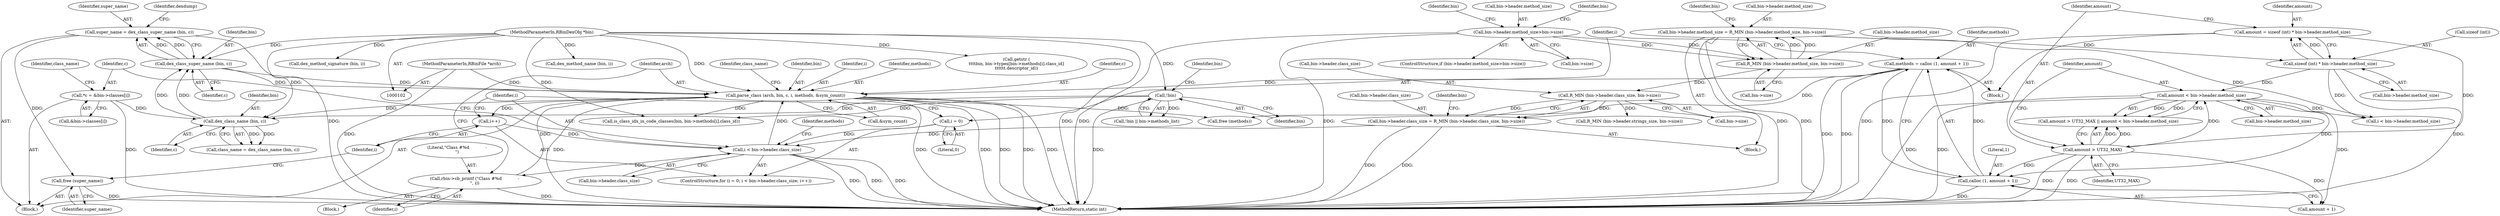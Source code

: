 digraph "0_radare2_ead645853a63bf83d8386702cad0cf23b31d7eeb@API" {
"1000370" [label="(Call,free (super_name))"];
"1000349" [label="(Call,super_name = dex_class_super_name (bin, c))"];
"1000351" [label="(Call,dex_class_super_name (bin, c))"];
"1000346" [label="(Call,dex_class_name (bin, c))"];
"1000360" [label="(Call,parse_class (arch, bin, c, i, methods, &sym_count))"];
"1000103" [label="(MethodParameterIn,RBinFile *arch)"];
"1000104" [label="(MethodParameterIn,RBinDexObj *bin)"];
"1000323" [label="(Call,i < bin->header.class_size)"];
"1000330" [label="(Call,i++)"];
"1000320" [label="(Call,i = 0)"];
"1000236" [label="(Call,bin->header.class_size = R_MIN (bin->header.class_size, bin->size))"];
"1000242" [label="(Call,R_MIN (bin->header.class_size, bin->size))"];
"1000227" [label="(Call,R_MIN (bin->header.method_size, bin->size))"];
"1000202" [label="(Call,bin->header.method_size>bin->size)"];
"1000357" [label="(Call,rbin->cb_printf (\"Class #%d            -\n\", i))"];
"1000312" [label="(Call,methods = calloc (1, amount + 1))"];
"1000314" [label="(Call,calloc (1, amount + 1))"];
"1000302" [label="(Call,amount < bin->header.method_size)"];
"1000299" [label="(Call,amount > UT32_MAX)"];
"1000287" [label="(Call,amount = sizeof (int) * bin->header.method_size)"];
"1000289" [label="(Call,sizeof (int) * bin->header.method_size)"];
"1000221" [label="(Call,bin->header.method_size = R_MIN (bin->header.method_size, bin->size))"];
"1000123" [label="(Call,!bin)"];
"1000336" [label="(Call,*c = &bin->classes[i])"];
"1000349" [label="(Call,super_name = dex_class_super_name (bin, c))"];
"1000126" [label="(Identifier,bin)"];
"1000321" [label="(Identifier,i)"];
"1000104" [label="(MethodParameterIn,RBinDexObj *bin)"];
"1000324" [label="(Identifier,i)"];
"1000201" [label="(ControlStructure,if (bin->header.method_size>bin->size))"];
"1000325" [label="(Call,bin->header.class_size)"];
"1000337" [label="(Identifier,c)"];
"1000348" [label="(Identifier,c)"];
"1000312" [label="(Call,methods = calloc (1, amount + 1))"];
"1000344" [label="(Call,class_name = dex_class_name (bin, c))"];
"1000357" [label="(Call,rbin->cb_printf (\"Class #%d            -\n\", i))"];
"1000313" [label="(Identifier,methods)"];
"1000248" [label="(Call,bin->size)"];
"1000221" [label="(Call,bin->header.method_size = R_MIN (bin->header.method_size, bin->size))"];
"1000320" [label="(Call,i = 0)"];
"1000239" [label="(Identifier,bin)"];
"1000352" [label="(Identifier,bin)"];
"1000323" [label="(Call,i < bin->header.class_size)"];
"1000338" [label="(Call,&bin->classes[i])"];
"1000369" [label="(Identifier,class_name)"];
"1000243" [label="(Call,bin->header.class_size)"];
"1000203" [label="(Call,bin->header.method_size)"];
"1000233" [label="(Call,bin->size)"];
"1000292" [label="(Call,bin->header.method_size)"];
"1000332" [label="(Block,)"];
"1000228" [label="(Call,bin->header.method_size)"];
"1000350" [label="(Identifier,super_name)"];
"1000302" [label="(Call,amount < bin->header.method_size)"];
"1000360" [label="(Call,parse_class (arch, bin, c, i, methods, &sym_count))"];
"1000356" [label="(Block,)"];
"1000370" [label="(Call,free (super_name))"];
"1000486" [label="(Call,dex_method_name (bin, i))"];
"1000304" [label="(Call,bin->header.method_size)"];
"1000242" [label="(Call,R_MIN (bin->header.class_size, bin->size))"];
"1000215" [label="(Identifier,bin)"];
"1000288" [label="(Identifier,amount)"];
"1000330" [label="(Call,i++)"];
"1000300" [label="(Identifier,amount)"];
"1000353" [label="(Identifier,c)"];
"1000373" [label="(Identifier,methods)"];
"1000236" [label="(Call,bin->header.class_size = R_MIN (bin->header.class_size, bin->size))"];
"1000361" [label="(Identifier,arch)"];
"1000208" [label="(Call,bin->size)"];
"1000345" [label="(Identifier,class_name)"];
"1000314" [label="(Call,calloc (1, amount + 1))"];
"1000287" [label="(Call,amount = sizeof (int) * bin->header.method_size)"];
"1000362" [label="(Identifier,bin)"];
"1000347" [label="(Identifier,bin)"];
"1000336" [label="(Call,*c = &bin->classes[i])"];
"1000123" [label="(Call,!bin)"];
"1000319" [label="(ControlStructure,for (i = 0; i < bin->header.class_size; i++))"];
"1000315" [label="(Literal,1)"];
"1000359" [label="(Identifier,i)"];
"1000615" [label="(Call,free (methods))"];
"1000366" [label="(Call,&sym_count)"];
"1000355" [label="(Identifier,dexdump)"];
"1000301" [label="(Identifier,UT32_MAX)"];
"1000303" [label="(Identifier,amount)"];
"1000444" [label="(Call,getstr (\n\t\t\t\tbin, bin->types[bin->methods[i].class_id]\n\t\t\t\t\t\t.descriptor_id))"];
"1000299" [label="(Call,amount > UT32_MAX)"];
"1000298" [label="(Call,amount > UT32_MAX || amount < bin->header.method_size)"];
"1000619" [label="(MethodReturn,static int)"];
"1000316" [label="(Call,amount + 1)"];
"1000430" [label="(Call,is_class_idx_in_code_classes(bin, bin->methods[i].class_id))"];
"1000391" [label="(Call,i < bin->header.method_size)"];
"1000124" [label="(Identifier,bin)"];
"1000290" [label="(Call,sizeof (int))"];
"1000222" [label="(Call,bin->header.method_size)"];
"1000364" [label="(Identifier,i)"];
"1000103" [label="(MethodParameterIn,RBinFile *arch)"];
"1000331" [label="(Identifier,i)"];
"1000346" [label="(Call,dex_class_name (bin, c))"];
"1000365" [label="(Identifier,methods)"];
"1000227" [label="(Call,R_MIN (bin->header.method_size, bin->size))"];
"1000224" [label="(Identifier,bin)"];
"1000358" [label="(Literal,\"Class #%d            -\n\")"];
"1000492" [label="(Call,dex_method_signature (bin, i))"];
"1000237" [label="(Call,bin->header.class_size)"];
"1000202" [label="(Call,bin->header.method_size>bin->size)"];
"1000322" [label="(Literal,0)"];
"1000122" [label="(Call,!bin || bin->methods_list)"];
"1000351" [label="(Call,dex_class_super_name (bin, c))"];
"1000257" [label="(Call,R_MIN (bin->header.strings_size, bin->size))"];
"1000363" [label="(Identifier,c)"];
"1000371" [label="(Identifier,super_name)"];
"1000105" [label="(Block,)"];
"1000285" [label="(Block,)"];
"1000289" [label="(Call,sizeof (int) * bin->header.method_size)"];
"1000254" [label="(Identifier,bin)"];
"1000370" -> "1000332"  [label="AST: "];
"1000370" -> "1000371"  [label="CFG: "];
"1000371" -> "1000370"  [label="AST: "];
"1000331" -> "1000370"  [label="CFG: "];
"1000370" -> "1000619"  [label="DDG: "];
"1000349" -> "1000370"  [label="DDG: "];
"1000349" -> "1000332"  [label="AST: "];
"1000349" -> "1000351"  [label="CFG: "];
"1000350" -> "1000349"  [label="AST: "];
"1000351" -> "1000349"  [label="AST: "];
"1000355" -> "1000349"  [label="CFG: "];
"1000349" -> "1000619"  [label="DDG: "];
"1000351" -> "1000349"  [label="DDG: "];
"1000351" -> "1000349"  [label="DDG: "];
"1000351" -> "1000353"  [label="CFG: "];
"1000352" -> "1000351"  [label="AST: "];
"1000353" -> "1000351"  [label="AST: "];
"1000346" -> "1000351"  [label="DDG: "];
"1000346" -> "1000351"  [label="DDG: "];
"1000104" -> "1000351"  [label="DDG: "];
"1000351" -> "1000360"  [label="DDG: "];
"1000351" -> "1000360"  [label="DDG: "];
"1000346" -> "1000344"  [label="AST: "];
"1000346" -> "1000348"  [label="CFG: "];
"1000347" -> "1000346"  [label="AST: "];
"1000348" -> "1000346"  [label="AST: "];
"1000344" -> "1000346"  [label="CFG: "];
"1000346" -> "1000344"  [label="DDG: "];
"1000346" -> "1000344"  [label="DDG: "];
"1000360" -> "1000346"  [label="DDG: "];
"1000123" -> "1000346"  [label="DDG: "];
"1000104" -> "1000346"  [label="DDG: "];
"1000336" -> "1000346"  [label="DDG: "];
"1000360" -> "1000332"  [label="AST: "];
"1000360" -> "1000366"  [label="CFG: "];
"1000361" -> "1000360"  [label="AST: "];
"1000362" -> "1000360"  [label="AST: "];
"1000363" -> "1000360"  [label="AST: "];
"1000364" -> "1000360"  [label="AST: "];
"1000365" -> "1000360"  [label="AST: "];
"1000366" -> "1000360"  [label="AST: "];
"1000369" -> "1000360"  [label="CFG: "];
"1000360" -> "1000619"  [label="DDG: "];
"1000360" -> "1000619"  [label="DDG: "];
"1000360" -> "1000619"  [label="DDG: "];
"1000360" -> "1000619"  [label="DDG: "];
"1000360" -> "1000619"  [label="DDG: "];
"1000360" -> "1000619"  [label="DDG: "];
"1000360" -> "1000330"  [label="DDG: "];
"1000103" -> "1000360"  [label="DDG: "];
"1000104" -> "1000360"  [label="DDG: "];
"1000323" -> "1000360"  [label="DDG: "];
"1000357" -> "1000360"  [label="DDG: "];
"1000312" -> "1000360"  [label="DDG: "];
"1000360" -> "1000430"  [label="DDG: "];
"1000360" -> "1000615"  [label="DDG: "];
"1000103" -> "1000102"  [label="AST: "];
"1000103" -> "1000619"  [label="DDG: "];
"1000104" -> "1000102"  [label="AST: "];
"1000104" -> "1000619"  [label="DDG: "];
"1000104" -> "1000123"  [label="DDG: "];
"1000104" -> "1000430"  [label="DDG: "];
"1000104" -> "1000444"  [label="DDG: "];
"1000104" -> "1000486"  [label="DDG: "];
"1000104" -> "1000492"  [label="DDG: "];
"1000323" -> "1000319"  [label="AST: "];
"1000323" -> "1000325"  [label="CFG: "];
"1000324" -> "1000323"  [label="AST: "];
"1000325" -> "1000323"  [label="AST: "];
"1000337" -> "1000323"  [label="CFG: "];
"1000373" -> "1000323"  [label="CFG: "];
"1000323" -> "1000619"  [label="DDG: "];
"1000323" -> "1000619"  [label="DDG: "];
"1000323" -> "1000619"  [label="DDG: "];
"1000330" -> "1000323"  [label="DDG: "];
"1000320" -> "1000323"  [label="DDG: "];
"1000236" -> "1000323"  [label="DDG: "];
"1000323" -> "1000357"  [label="DDG: "];
"1000330" -> "1000319"  [label="AST: "];
"1000330" -> "1000331"  [label="CFG: "];
"1000331" -> "1000330"  [label="AST: "];
"1000324" -> "1000330"  [label="CFG: "];
"1000320" -> "1000319"  [label="AST: "];
"1000320" -> "1000322"  [label="CFG: "];
"1000321" -> "1000320"  [label="AST: "];
"1000322" -> "1000320"  [label="AST: "];
"1000324" -> "1000320"  [label="CFG: "];
"1000236" -> "1000105"  [label="AST: "];
"1000236" -> "1000242"  [label="CFG: "];
"1000237" -> "1000236"  [label="AST: "];
"1000242" -> "1000236"  [label="AST: "];
"1000254" -> "1000236"  [label="CFG: "];
"1000236" -> "1000619"  [label="DDG: "];
"1000236" -> "1000619"  [label="DDG: "];
"1000242" -> "1000236"  [label="DDG: "];
"1000242" -> "1000236"  [label="DDG: "];
"1000242" -> "1000248"  [label="CFG: "];
"1000243" -> "1000242"  [label="AST: "];
"1000248" -> "1000242"  [label="AST: "];
"1000227" -> "1000242"  [label="DDG: "];
"1000242" -> "1000257"  [label="DDG: "];
"1000227" -> "1000221"  [label="AST: "];
"1000227" -> "1000233"  [label="CFG: "];
"1000228" -> "1000227"  [label="AST: "];
"1000233" -> "1000227"  [label="AST: "];
"1000221" -> "1000227"  [label="CFG: "];
"1000227" -> "1000221"  [label="DDG: "];
"1000227" -> "1000221"  [label="DDG: "];
"1000202" -> "1000227"  [label="DDG: "];
"1000202" -> "1000227"  [label="DDG: "];
"1000202" -> "1000201"  [label="AST: "];
"1000202" -> "1000208"  [label="CFG: "];
"1000203" -> "1000202"  [label="AST: "];
"1000208" -> "1000202"  [label="AST: "];
"1000215" -> "1000202"  [label="CFG: "];
"1000224" -> "1000202"  [label="CFG: "];
"1000202" -> "1000619"  [label="DDG: "];
"1000202" -> "1000619"  [label="DDG: "];
"1000357" -> "1000356"  [label="AST: "];
"1000357" -> "1000359"  [label="CFG: "];
"1000358" -> "1000357"  [label="AST: "];
"1000359" -> "1000357"  [label="AST: "];
"1000361" -> "1000357"  [label="CFG: "];
"1000357" -> "1000619"  [label="DDG: "];
"1000312" -> "1000285"  [label="AST: "];
"1000312" -> "1000314"  [label="CFG: "];
"1000313" -> "1000312"  [label="AST: "];
"1000314" -> "1000312"  [label="AST: "];
"1000321" -> "1000312"  [label="CFG: "];
"1000312" -> "1000619"  [label="DDG: "];
"1000312" -> "1000619"  [label="DDG: "];
"1000314" -> "1000312"  [label="DDG: "];
"1000314" -> "1000312"  [label="DDG: "];
"1000312" -> "1000615"  [label="DDG: "];
"1000314" -> "1000316"  [label="CFG: "];
"1000315" -> "1000314"  [label="AST: "];
"1000316" -> "1000314"  [label="AST: "];
"1000314" -> "1000619"  [label="DDG: "];
"1000302" -> "1000314"  [label="DDG: "];
"1000299" -> "1000314"  [label="DDG: "];
"1000302" -> "1000298"  [label="AST: "];
"1000302" -> "1000304"  [label="CFG: "];
"1000303" -> "1000302"  [label="AST: "];
"1000304" -> "1000302"  [label="AST: "];
"1000298" -> "1000302"  [label="CFG: "];
"1000302" -> "1000619"  [label="DDG: "];
"1000302" -> "1000619"  [label="DDG: "];
"1000302" -> "1000298"  [label="DDG: "];
"1000302" -> "1000298"  [label="DDG: "];
"1000299" -> "1000302"  [label="DDG: "];
"1000289" -> "1000302"  [label="DDG: "];
"1000302" -> "1000316"  [label="DDG: "];
"1000302" -> "1000391"  [label="DDG: "];
"1000299" -> "1000298"  [label="AST: "];
"1000299" -> "1000301"  [label="CFG: "];
"1000300" -> "1000299"  [label="AST: "];
"1000301" -> "1000299"  [label="AST: "];
"1000303" -> "1000299"  [label="CFG: "];
"1000298" -> "1000299"  [label="CFG: "];
"1000299" -> "1000619"  [label="DDG: "];
"1000299" -> "1000619"  [label="DDG: "];
"1000299" -> "1000298"  [label="DDG: "];
"1000299" -> "1000298"  [label="DDG: "];
"1000287" -> "1000299"  [label="DDG: "];
"1000299" -> "1000316"  [label="DDG: "];
"1000287" -> "1000285"  [label="AST: "];
"1000287" -> "1000289"  [label="CFG: "];
"1000288" -> "1000287"  [label="AST: "];
"1000289" -> "1000287"  [label="AST: "];
"1000300" -> "1000287"  [label="CFG: "];
"1000287" -> "1000619"  [label="DDG: "];
"1000289" -> "1000287"  [label="DDG: "];
"1000289" -> "1000292"  [label="CFG: "];
"1000290" -> "1000289"  [label="AST: "];
"1000292" -> "1000289"  [label="AST: "];
"1000289" -> "1000619"  [label="DDG: "];
"1000221" -> "1000289"  [label="DDG: "];
"1000289" -> "1000391"  [label="DDG: "];
"1000221" -> "1000105"  [label="AST: "];
"1000222" -> "1000221"  [label="AST: "];
"1000239" -> "1000221"  [label="CFG: "];
"1000221" -> "1000619"  [label="DDG: "];
"1000221" -> "1000619"  [label="DDG: "];
"1000221" -> "1000391"  [label="DDG: "];
"1000123" -> "1000122"  [label="AST: "];
"1000123" -> "1000124"  [label="CFG: "];
"1000124" -> "1000123"  [label="AST: "];
"1000126" -> "1000123"  [label="CFG: "];
"1000122" -> "1000123"  [label="CFG: "];
"1000123" -> "1000619"  [label="DDG: "];
"1000123" -> "1000122"  [label="DDG: "];
"1000123" -> "1000430"  [label="DDG: "];
"1000336" -> "1000332"  [label="AST: "];
"1000336" -> "1000338"  [label="CFG: "];
"1000337" -> "1000336"  [label="AST: "];
"1000338" -> "1000336"  [label="AST: "];
"1000345" -> "1000336"  [label="CFG: "];
"1000336" -> "1000619"  [label="DDG: "];
}
